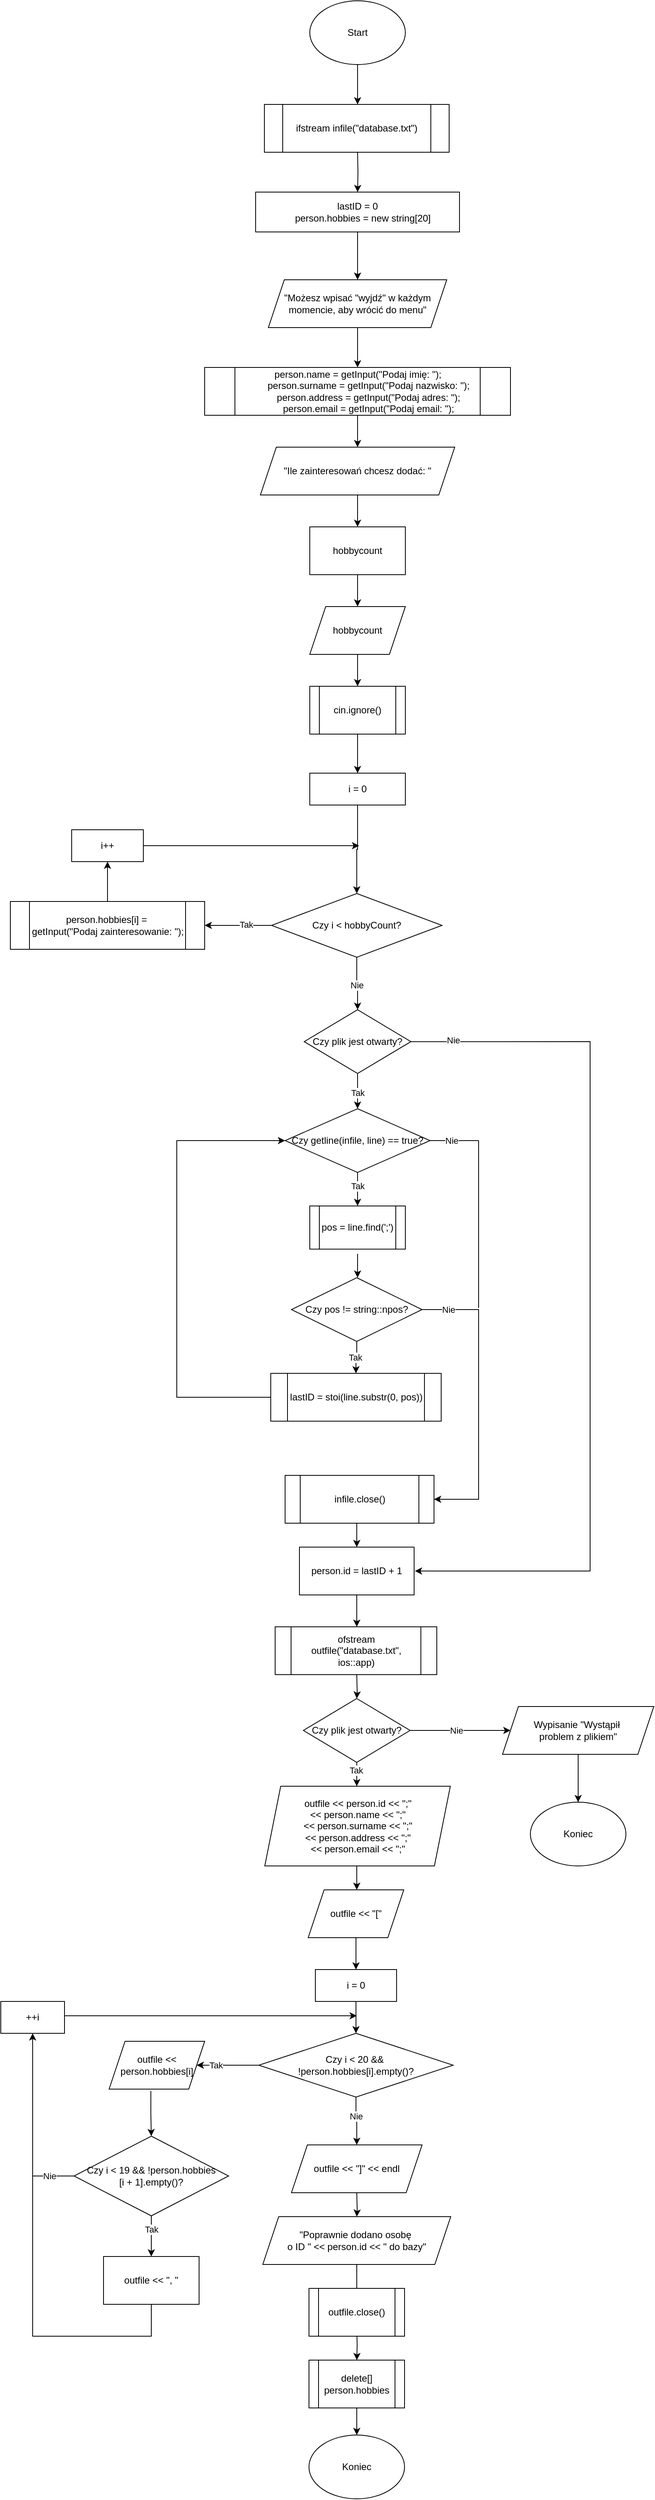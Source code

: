 <mxfile version="26.0.6">
  <diagram id="C5RBs43oDa-KdzZeNtuy" name="Page-1">
    <mxGraphModel dx="3010" dy="1164" grid="1" gridSize="10" guides="1" tooltips="1" connect="1" arrows="1" fold="1" page="1" pageScale="1" pageWidth="827" pageHeight="1169" math="0" shadow="0">
      <root>
        <mxCell id="WIyWlLk6GJQsqaUBKTNV-0" />
        <mxCell id="WIyWlLk6GJQsqaUBKTNV-1" parent="WIyWlLk6GJQsqaUBKTNV-0" />
        <mxCell id="_w8EJULEX6LvG8ccInfv-0" value="" style="edgeStyle=orthogonalEdgeStyle;rounded=0;orthogonalLoop=1;jettySize=auto;html=1;" parent="WIyWlLk6GJQsqaUBKTNV-1" source="_w8EJULEX6LvG8ccInfv-1" edge="1">
          <mxGeometry relative="1" as="geometry">
            <mxPoint x="298" y="290" as="targetPoint" />
          </mxGeometry>
        </mxCell>
        <mxCell id="_w8EJULEX6LvG8ccInfv-1" value="Start" style="ellipse;whiteSpace=wrap;html=1;" parent="WIyWlLk6GJQsqaUBKTNV-1" vertex="1">
          <mxGeometry x="238" y="160" width="120" height="80" as="geometry" />
        </mxCell>
        <mxCell id="_w8EJULEX6LvG8ccInfv-2" value="" style="edgeStyle=orthogonalEdgeStyle;rounded=0;orthogonalLoop=1;jettySize=auto;html=1;" parent="WIyWlLk6GJQsqaUBKTNV-1" source="_w8EJULEX6LvG8ccInfv-3" edge="1">
          <mxGeometry relative="1" as="geometry">
            <mxPoint x="298" y="510" as="targetPoint" />
          </mxGeometry>
        </mxCell>
        <mxCell id="_w8EJULEX6LvG8ccInfv-3" value="&lt;div&gt;lastID = 0&lt;/div&gt;&lt;div&gt;&amp;nbsp; &amp;nbsp; person.hobbies = new string[20]&lt;/div&gt;" style="rounded=0;whiteSpace=wrap;html=1;" parent="WIyWlLk6GJQsqaUBKTNV-1" vertex="1">
          <mxGeometry x="170" y="400" width="256" height="50" as="geometry" />
        </mxCell>
        <mxCell id="_w8EJULEX6LvG8ccInfv-6" value="" style="edgeStyle=orthogonalEdgeStyle;rounded=0;orthogonalLoop=1;jettySize=auto;html=1;" parent="WIyWlLk6GJQsqaUBKTNV-1" target="_w8EJULEX6LvG8ccInfv-3" edge="1">
          <mxGeometry relative="1" as="geometry">
            <mxPoint x="298" y="350" as="sourcePoint" />
          </mxGeometry>
        </mxCell>
        <mxCell id="_w8EJULEX6LvG8ccInfv-74" style="edgeStyle=orthogonalEdgeStyle;rounded=0;orthogonalLoop=1;jettySize=auto;html=1;exitX=1;exitY=0.5;exitDx=0;exitDy=0;" parent="WIyWlLk6GJQsqaUBKTNV-1" source="_w8EJULEX6LvG8ccInfv-12" edge="1">
          <mxGeometry relative="1" as="geometry">
            <mxPoint x="370" y="2130" as="targetPoint" />
            <mxPoint x="370" y="1470" as="sourcePoint" />
            <Array as="points">
              <mxPoint x="590" y="1466" />
              <mxPoint x="590" y="2130" />
            </Array>
          </mxGeometry>
        </mxCell>
        <mxCell id="_w8EJULEX6LvG8ccInfv-75" value="Nie" style="edgeLabel;html=1;align=center;verticalAlign=middle;resizable=0;points=[];" parent="_w8EJULEX6LvG8ccInfv-74" vertex="1" connectable="0">
          <mxGeometry x="-0.904" y="2" relative="1" as="geometry">
            <mxPoint as="offset" />
          </mxGeometry>
        </mxCell>
        <mxCell id="fRZr1uh6GntFFwG8jn4M-17" style="edgeStyle=orthogonalEdgeStyle;rounded=0;orthogonalLoop=1;jettySize=auto;html=1;entryX=0.5;entryY=0;entryDx=0;entryDy=0;" parent="WIyWlLk6GJQsqaUBKTNV-1" source="_w8EJULEX6LvG8ccInfv-12" target="fRZr1uh6GntFFwG8jn4M-16" edge="1">
          <mxGeometry relative="1" as="geometry" />
        </mxCell>
        <mxCell id="fRZr1uh6GntFFwG8jn4M-18" value="Tak" style="edgeLabel;html=1;align=center;verticalAlign=middle;resizable=0;points=[];" parent="fRZr1uh6GntFFwG8jn4M-17" vertex="1" connectable="0">
          <mxGeometry x="0.117" y="-2" relative="1" as="geometry">
            <mxPoint x="2" y="-1" as="offset" />
          </mxGeometry>
        </mxCell>
        <mxCell id="_w8EJULEX6LvG8ccInfv-12" value="Czy plik jest otwarty?" style="rhombus;whiteSpace=wrap;html=1;" parent="WIyWlLk6GJQsqaUBKTNV-1" vertex="1">
          <mxGeometry x="231" y="1425.83" width="134" height="80" as="geometry" />
        </mxCell>
        <mxCell id="_w8EJULEX6LvG8ccInfv-13" value="" style="edgeStyle=orthogonalEdgeStyle;rounded=0;orthogonalLoop=1;jettySize=auto;html=1;" parent="WIyWlLk6GJQsqaUBKTNV-1" edge="1">
          <mxGeometry relative="1" as="geometry">
            <mxPoint x="298" y="1732" as="sourcePoint" />
            <mxPoint x="298" y="1762" as="targetPoint" />
          </mxGeometry>
        </mxCell>
        <mxCell id="_w8EJULEX6LvG8ccInfv-19" value="" style="edgeStyle=orthogonalEdgeStyle;rounded=0;orthogonalLoop=1;jettySize=auto;html=1;" parent="WIyWlLk6GJQsqaUBKTNV-1" target="_w8EJULEX6LvG8ccInfv-22" edge="1">
          <mxGeometry relative="1" as="geometry">
            <mxPoint x="301" y="2034.17" as="sourcePoint" />
          </mxGeometry>
        </mxCell>
        <mxCell id="_w8EJULEX6LvG8ccInfv-21" value="" style="edgeStyle=orthogonalEdgeStyle;rounded=0;orthogonalLoop=1;jettySize=auto;html=1;" parent="WIyWlLk6GJQsqaUBKTNV-1" source="_w8EJULEX6LvG8ccInfv-22" edge="1">
          <mxGeometry relative="1" as="geometry">
            <mxPoint x="297.0" y="2200" as="targetPoint" />
          </mxGeometry>
        </mxCell>
        <mxCell id="_w8EJULEX6LvG8ccInfv-22" value="person.id = lastID + 1" style="rounded=0;whiteSpace=wrap;html=1;" parent="WIyWlLk6GJQsqaUBKTNV-1" vertex="1">
          <mxGeometry x="225" y="2100" width="144" height="60" as="geometry" />
        </mxCell>
        <mxCell id="_w8EJULEX6LvG8ccInfv-28" value="" style="edgeStyle=orthogonalEdgeStyle;rounded=0;orthogonalLoop=1;jettySize=auto;html=1;" parent="WIyWlLk6GJQsqaUBKTNV-1" target="_w8EJULEX6LvG8ccInfv-43" edge="1">
          <mxGeometry relative="1" as="geometry">
            <mxPoint x="297.0" y="2260" as="sourcePoint" />
          </mxGeometry>
        </mxCell>
        <mxCell id="_w8EJULEX6LvG8ccInfv-32" value="" style="edgeStyle=orthogonalEdgeStyle;rounded=0;orthogonalLoop=1;jettySize=auto;html=1;" parent="WIyWlLk6GJQsqaUBKTNV-1" edge="1">
          <mxGeometry relative="1" as="geometry">
            <mxPoint x="297" y="3080" as="sourcePoint" />
            <mxPoint x="297" y="3120" as="targetPoint" />
          </mxGeometry>
        </mxCell>
        <mxCell id="_w8EJULEX6LvG8ccInfv-34" value="" style="edgeStyle=orthogonalEdgeStyle;rounded=0;orthogonalLoop=1;jettySize=auto;html=1;" parent="WIyWlLk6GJQsqaUBKTNV-1" edge="1">
          <mxGeometry relative="1" as="geometry">
            <mxPoint x="297" y="3214" as="targetPoint" />
            <mxPoint x="297" y="3180" as="sourcePoint" />
          </mxGeometry>
        </mxCell>
        <mxCell id="_w8EJULEX6LvG8ccInfv-36" value="" style="edgeStyle=orthogonalEdgeStyle;rounded=0;orthogonalLoop=1;jettySize=auto;html=1;" parent="WIyWlLk6GJQsqaUBKTNV-1" source="_w8EJULEX6LvG8ccInfv-37" edge="1">
          <mxGeometry relative="1" as="geometry">
            <mxPoint x="297" y="3040" as="targetPoint" />
          </mxGeometry>
        </mxCell>
        <mxCell id="_w8EJULEX6LvG8ccInfv-37" value="&quot;Poprawnie dodano osobę&amp;nbsp;&lt;div&gt;o ID &quot; &amp;lt;&amp;lt; person.id &amp;lt;&amp;lt; &quot; do bazy&quot;&lt;/div&gt;" style="shape=parallelogram;perimeter=parallelogramPerimeter;whiteSpace=wrap;html=1;fixedSize=1;" parent="WIyWlLk6GJQsqaUBKTNV-1" vertex="1">
          <mxGeometry x="179" y="2940" width="236" height="60" as="geometry" />
        </mxCell>
        <mxCell id="_w8EJULEX6LvG8ccInfv-38" value="Koniec" style="ellipse;whiteSpace=wrap;html=1;" parent="WIyWlLk6GJQsqaUBKTNV-1" vertex="1">
          <mxGeometry x="237" y="3214" width="120" height="80" as="geometry" />
        </mxCell>
        <mxCell id="_w8EJULEX6LvG8ccInfv-39" style="edgeStyle=orthogonalEdgeStyle;rounded=0;orthogonalLoop=1;jettySize=auto;html=1;entryX=0.5;entryY=0;entryDx=0;entryDy=0;" parent="WIyWlLk6GJQsqaUBKTNV-1" source="_w8EJULEX6LvG8ccInfv-43" edge="1">
          <mxGeometry relative="1" as="geometry">
            <mxPoint x="297.0" y="2400" as="targetPoint" />
          </mxGeometry>
        </mxCell>
        <mxCell id="_w8EJULEX6LvG8ccInfv-40" value="Tak" style="edgeLabel;html=1;align=center;verticalAlign=middle;resizable=0;points=[];" parent="_w8EJULEX6LvG8ccInfv-39" vertex="1" connectable="0">
          <mxGeometry x="-0.622" y="1" relative="1" as="geometry">
            <mxPoint x="-2" y="4" as="offset" />
          </mxGeometry>
        </mxCell>
        <mxCell id="_w8EJULEX6LvG8ccInfv-41" value="" style="edgeStyle=orthogonalEdgeStyle;rounded=0;orthogonalLoop=1;jettySize=auto;html=1;" parent="WIyWlLk6GJQsqaUBKTNV-1" source="_w8EJULEX6LvG8ccInfv-43" target="_w8EJULEX6LvG8ccInfv-45" edge="1">
          <mxGeometry relative="1" as="geometry" />
        </mxCell>
        <mxCell id="_w8EJULEX6LvG8ccInfv-42" value="Nie" style="edgeLabel;html=1;align=center;verticalAlign=middle;resizable=0;points=[];" parent="_w8EJULEX6LvG8ccInfv-41" vertex="1" connectable="0">
          <mxGeometry x="-0.091" relative="1" as="geometry">
            <mxPoint as="offset" />
          </mxGeometry>
        </mxCell>
        <mxCell id="_w8EJULEX6LvG8ccInfv-43" value="Czy plik jest otwarty?" style="rhombus;whiteSpace=wrap;html=1;" parent="WIyWlLk6GJQsqaUBKTNV-1" vertex="1">
          <mxGeometry x="230" y="2290" width="134" height="80" as="geometry" />
        </mxCell>
        <mxCell id="_w8EJULEX6LvG8ccInfv-106" value="" style="edgeStyle=orthogonalEdgeStyle;rounded=0;orthogonalLoop=1;jettySize=auto;html=1;" parent="WIyWlLk6GJQsqaUBKTNV-1" source="_w8EJULEX6LvG8ccInfv-45" target="_w8EJULEX6LvG8ccInfv-105" edge="1">
          <mxGeometry relative="1" as="geometry" />
        </mxCell>
        <mxCell id="_w8EJULEX6LvG8ccInfv-45" value="Wypisanie&amp;nbsp;&quot;Wystąpił&amp;nbsp;&lt;div&gt;problem z plikiem&quot;&lt;/div&gt;" style="shape=parallelogram;perimeter=parallelogramPerimeter;whiteSpace=wrap;html=1;fixedSize=1;" parent="WIyWlLk6GJQsqaUBKTNV-1" vertex="1">
          <mxGeometry x="480" y="2300" width="190" height="60" as="geometry" />
        </mxCell>
        <mxCell id="_w8EJULEX6LvG8ccInfv-46" value="ifstream infile(&quot;database.txt&quot;)" style="shape=process;whiteSpace=wrap;html=1;backgroundOutline=1;" parent="WIyWlLk6GJQsqaUBKTNV-1" vertex="1">
          <mxGeometry x="181" y="290" width="232" height="60" as="geometry" />
        </mxCell>
        <mxCell id="_w8EJULEX6LvG8ccInfv-49" value="" style="edgeStyle=orthogonalEdgeStyle;rounded=0;orthogonalLoop=1;jettySize=auto;html=1;" parent="WIyWlLk6GJQsqaUBKTNV-1" source="_w8EJULEX6LvG8ccInfv-47" target="_w8EJULEX6LvG8ccInfv-48" edge="1">
          <mxGeometry relative="1" as="geometry" />
        </mxCell>
        <mxCell id="_w8EJULEX6LvG8ccInfv-47" value="&lt;div&gt;&quot;Możesz wpisać &quot;wyjdź&quot; w każdym momencie, aby wrócić do menu&quot;&lt;/div&gt;" style="shape=parallelogram;perimeter=parallelogramPerimeter;whiteSpace=wrap;html=1;fixedSize=1;" parent="WIyWlLk6GJQsqaUBKTNV-1" vertex="1">
          <mxGeometry x="186" y="510" width="224" height="60" as="geometry" />
        </mxCell>
        <mxCell id="_w8EJULEX6LvG8ccInfv-54" value="" style="edgeStyle=orthogonalEdgeStyle;rounded=0;orthogonalLoop=1;jettySize=auto;html=1;" parent="WIyWlLk6GJQsqaUBKTNV-1" source="_w8EJULEX6LvG8ccInfv-48" target="_w8EJULEX6LvG8ccInfv-53" edge="1">
          <mxGeometry relative="1" as="geometry" />
        </mxCell>
        <mxCell id="_w8EJULEX6LvG8ccInfv-48" value="&lt;div&gt;person.name = getInput(&quot;Podaj imię: &quot;);&lt;/div&gt;&lt;div&gt;&amp;nbsp; &amp;nbsp; &amp;nbsp; &amp;nbsp; person.surname = getInput(&quot;Podaj nazwisko: &quot;);&lt;/div&gt;&lt;div&gt;&amp;nbsp; &amp;nbsp; &amp;nbsp; &amp;nbsp; person.address = getInput(&quot;Podaj adres: &quot;);&lt;/div&gt;&lt;div&gt;&amp;nbsp; &amp;nbsp; &amp;nbsp; &amp;nbsp; person.email = getInput(&quot;Podaj email: &quot;);&lt;/div&gt;" style="shape=process;whiteSpace=wrap;html=1;backgroundOutline=1;" parent="WIyWlLk6GJQsqaUBKTNV-1" vertex="1">
          <mxGeometry x="106" y="620" width="384" height="60" as="geometry" />
        </mxCell>
        <mxCell id="_w8EJULEX6LvG8ccInfv-56" value="" style="edgeStyle=orthogonalEdgeStyle;rounded=0;orthogonalLoop=1;jettySize=auto;html=1;" parent="WIyWlLk6GJQsqaUBKTNV-1" source="_w8EJULEX6LvG8ccInfv-50" target="_w8EJULEX6LvG8ccInfv-52" edge="1">
          <mxGeometry relative="1" as="geometry" />
        </mxCell>
        <mxCell id="_w8EJULEX6LvG8ccInfv-50" value="hobbycount" style="rounded=0;whiteSpace=wrap;html=1;" parent="WIyWlLk6GJQsqaUBKTNV-1" vertex="1">
          <mxGeometry x="238" y="820" width="120" height="60" as="geometry" />
        </mxCell>
        <mxCell id="_w8EJULEX6LvG8ccInfv-58" value="" style="edgeStyle=orthogonalEdgeStyle;rounded=0;orthogonalLoop=1;jettySize=auto;html=1;" parent="WIyWlLk6GJQsqaUBKTNV-1" source="_w8EJULEX6LvG8ccInfv-52" target="_w8EJULEX6LvG8ccInfv-57" edge="1">
          <mxGeometry relative="1" as="geometry" />
        </mxCell>
        <mxCell id="_w8EJULEX6LvG8ccInfv-52" value="&lt;div&gt;hobbycount&lt;/div&gt;" style="shape=parallelogram;perimeter=parallelogramPerimeter;whiteSpace=wrap;html=1;fixedSize=1;" parent="WIyWlLk6GJQsqaUBKTNV-1" vertex="1">
          <mxGeometry x="238" y="920" width="120" height="60" as="geometry" />
        </mxCell>
        <mxCell id="_w8EJULEX6LvG8ccInfv-55" value="" style="edgeStyle=orthogonalEdgeStyle;rounded=0;orthogonalLoop=1;jettySize=auto;html=1;" parent="WIyWlLk6GJQsqaUBKTNV-1" source="_w8EJULEX6LvG8ccInfv-53" target="_w8EJULEX6LvG8ccInfv-50" edge="1">
          <mxGeometry relative="1" as="geometry" />
        </mxCell>
        <mxCell id="_w8EJULEX6LvG8ccInfv-53" value="&quot;Ile zainteresowań chcesz dodać: &quot;" style="shape=parallelogram;perimeter=parallelogramPerimeter;whiteSpace=wrap;html=1;fixedSize=1;" parent="WIyWlLk6GJQsqaUBKTNV-1" vertex="1">
          <mxGeometry x="176" y="720" width="244" height="60" as="geometry" />
        </mxCell>
        <mxCell id="fRZr1uh6GntFFwG8jn4M-40" style="edgeStyle=orthogonalEdgeStyle;rounded=0;orthogonalLoop=1;jettySize=auto;html=1;entryX=0.5;entryY=0;entryDx=0;entryDy=0;" parent="WIyWlLk6GJQsqaUBKTNV-1" source="_w8EJULEX6LvG8ccInfv-57" target="fRZr1uh6GntFFwG8jn4M-0" edge="1">
          <mxGeometry relative="1" as="geometry" />
        </mxCell>
        <mxCell id="_w8EJULEX6LvG8ccInfv-57" value="cin.ignore()" style="shape=process;whiteSpace=wrap;html=1;backgroundOutline=1;" parent="WIyWlLk6GJQsqaUBKTNV-1" vertex="1">
          <mxGeometry x="238" y="1020" width="120" height="60" as="geometry" />
        </mxCell>
        <mxCell id="fRZr1uh6GntFFwG8jn4M-8" value="" style="edgeStyle=orthogonalEdgeStyle;rounded=0;orthogonalLoop=1;jettySize=auto;html=1;" parent="WIyWlLk6GJQsqaUBKTNV-1" source="_w8EJULEX6LvG8ccInfv-59" target="fRZr1uh6GntFFwG8jn4M-6" edge="1">
          <mxGeometry relative="1" as="geometry" />
        </mxCell>
        <mxCell id="_w8EJULEX6LvG8ccInfv-59" value="person.hobbies[i] =&amp;nbsp;&lt;div&gt;getInput(&quot;Podaj zainteresowanie: &quot;);&lt;/div&gt;" style="shape=process;whiteSpace=wrap;html=1;backgroundOutline=1;" parent="WIyWlLk6GJQsqaUBKTNV-1" vertex="1">
          <mxGeometry x="-138" y="1290" width="244" height="60" as="geometry" />
        </mxCell>
        <mxCell id="fRZr1uh6GntFFwG8jn4M-3" value="" style="edgeStyle=orthogonalEdgeStyle;rounded=0;orthogonalLoop=1;jettySize=auto;html=1;" parent="WIyWlLk6GJQsqaUBKTNV-1" source="_w8EJULEX6LvG8ccInfv-61" target="_w8EJULEX6LvG8ccInfv-59" edge="1">
          <mxGeometry relative="1" as="geometry" />
        </mxCell>
        <mxCell id="fRZr1uh6GntFFwG8jn4M-4" value="Tak" style="edgeLabel;html=1;align=center;verticalAlign=middle;resizable=0;points=[];" parent="fRZr1uh6GntFFwG8jn4M-3" vertex="1" connectable="0">
          <mxGeometry x="-0.237" y="-1" relative="1" as="geometry">
            <mxPoint as="offset" />
          </mxGeometry>
        </mxCell>
        <mxCell id="fRZr1uh6GntFFwG8jn4M-13" value="" style="edgeStyle=orthogonalEdgeStyle;rounded=0;orthogonalLoop=1;jettySize=auto;html=1;" parent="WIyWlLk6GJQsqaUBKTNV-1" source="_w8EJULEX6LvG8ccInfv-61" target="_w8EJULEX6LvG8ccInfv-12" edge="1">
          <mxGeometry relative="1" as="geometry" />
        </mxCell>
        <mxCell id="fRZr1uh6GntFFwG8jn4M-14" value="Nie" style="edgeLabel;html=1;align=center;verticalAlign=middle;resizable=0;points=[];" parent="fRZr1uh6GntFFwG8jn4M-13" vertex="1" connectable="0">
          <mxGeometry x="0.083" y="-1" relative="1" as="geometry">
            <mxPoint as="offset" />
          </mxGeometry>
        </mxCell>
        <mxCell id="_w8EJULEX6LvG8ccInfv-61" value="Czy&amp;nbsp;i &amp;lt; hobbyCount?" style="rhombus;whiteSpace=wrap;html=1;" parent="WIyWlLk6GJQsqaUBKTNV-1" vertex="1">
          <mxGeometry x="190" y="1280" width="214" height="80" as="geometry" />
        </mxCell>
        <mxCell id="fRZr1uh6GntFFwG8jn4M-21" style="edgeStyle=orthogonalEdgeStyle;rounded=0;orthogonalLoop=1;jettySize=auto;html=1;entryX=0;entryY=0.5;entryDx=0;entryDy=0;" parent="WIyWlLk6GJQsqaUBKTNV-1" source="_w8EJULEX6LvG8ccInfv-67" target="fRZr1uh6GntFFwG8jn4M-16" edge="1">
          <mxGeometry relative="1" as="geometry">
            <mxPoint x="70" y="1590" as="targetPoint" />
            <Array as="points">
              <mxPoint x="71" y="1912" />
              <mxPoint x="71" y="1590" />
            </Array>
          </mxGeometry>
        </mxCell>
        <mxCell id="_w8EJULEX6LvG8ccInfv-67" value="lastID = stoi(line.substr(0, pos))" style="shape=process;whiteSpace=wrap;html=1;backgroundOutline=1;" parent="WIyWlLk6GJQsqaUBKTNV-1" vertex="1">
          <mxGeometry x="189" y="1882" width="214" height="60" as="geometry" />
        </mxCell>
        <mxCell id="_w8EJULEX6LvG8ccInfv-68" value="infile.close()" style="shape=process;whiteSpace=wrap;html=1;backgroundOutline=1;" parent="WIyWlLk6GJQsqaUBKTNV-1" vertex="1">
          <mxGeometry x="207" y="2010" width="187" height="60" as="geometry" />
        </mxCell>
        <mxCell id="_w8EJULEX6LvG8ccInfv-72" value="" style="edgeStyle=orthogonalEdgeStyle;rounded=0;orthogonalLoop=1;jettySize=auto;html=1;" parent="WIyWlLk6GJQsqaUBKTNV-1" source="_w8EJULEX6LvG8ccInfv-71" target="_w8EJULEX6LvG8ccInfv-67" edge="1">
          <mxGeometry relative="1" as="geometry" />
        </mxCell>
        <mxCell id="_w8EJULEX6LvG8ccInfv-73" value="Tak" style="edgeLabel;html=1;align=center;verticalAlign=middle;resizable=0;points=[];" parent="_w8EJULEX6LvG8ccInfv-72" vertex="1" connectable="0">
          <mxGeometry x="0.024" y="-1" relative="1" as="geometry">
            <mxPoint as="offset" />
          </mxGeometry>
        </mxCell>
        <mxCell id="_w8EJULEX6LvG8ccInfv-76" style="edgeStyle=orthogonalEdgeStyle;rounded=0;orthogonalLoop=1;jettySize=auto;html=1;entryX=1;entryY=0.5;entryDx=0;entryDy=0;" parent="WIyWlLk6GJQsqaUBKTNV-1" source="_w8EJULEX6LvG8ccInfv-71" target="_w8EJULEX6LvG8ccInfv-68" edge="1">
          <mxGeometry relative="1" as="geometry">
            <mxPoint x="400" y="2040" as="targetPoint" />
            <Array as="points">
              <mxPoint x="450" y="1802" />
              <mxPoint x="450" y="2040" />
            </Array>
          </mxGeometry>
        </mxCell>
        <mxCell id="_w8EJULEX6LvG8ccInfv-77" value="Nie" style="edgeLabel;html=1;align=center;verticalAlign=middle;resizable=0;points=[];" parent="_w8EJULEX6LvG8ccInfv-76" vertex="1" connectable="0">
          <mxGeometry x="-0.848" relative="1" as="geometry">
            <mxPoint x="5" as="offset" />
          </mxGeometry>
        </mxCell>
        <mxCell id="_w8EJULEX6LvG8ccInfv-71" value="Czy&amp;nbsp;pos != string::npos?" style="rhombus;whiteSpace=wrap;html=1;" parent="WIyWlLk6GJQsqaUBKTNV-1" vertex="1">
          <mxGeometry x="215" y="1762" width="164" height="80" as="geometry" />
        </mxCell>
        <mxCell id="_w8EJULEX6LvG8ccInfv-79" value="pos = line.find(&#39;;&#39;)" style="shape=process;whiteSpace=wrap;html=1;backgroundOutline=1;" parent="WIyWlLk6GJQsqaUBKTNV-1" vertex="1">
          <mxGeometry x="238" y="1672" width="120" height="54.17" as="geometry" />
        </mxCell>
        <mxCell id="_w8EJULEX6LvG8ccInfv-83" value="ofstream outfile(&quot;database.txt&quot;, ios::app)" style="shape=process;whiteSpace=wrap;html=1;backgroundOutline=1;" parent="WIyWlLk6GJQsqaUBKTNV-1" vertex="1">
          <mxGeometry x="194.5" y="2200" width="203" height="60" as="geometry" />
        </mxCell>
        <mxCell id="_w8EJULEX6LvG8ccInfv-86" value="" style="edgeStyle=orthogonalEdgeStyle;rounded=0;orthogonalLoop=1;jettySize=auto;html=1;" parent="WIyWlLk6GJQsqaUBKTNV-1" edge="1">
          <mxGeometry relative="1" as="geometry">
            <mxPoint x="297" y="2500.0" as="sourcePoint" />
            <mxPoint x="297" y="2530.0" as="targetPoint" />
          </mxGeometry>
        </mxCell>
        <mxCell id="_w8EJULEX6LvG8ccInfv-91" value="" style="edgeStyle=orthogonalEdgeStyle;rounded=0;orthogonalLoop=1;jettySize=auto;html=1;exitX=0.437;exitY=1.039;exitDx=0;exitDy=0;exitPerimeter=0;" parent="WIyWlLk6GJQsqaUBKTNV-1" target="_w8EJULEX6LvG8ccInfv-90" edge="1" source="fRZr1uh6GntFFwG8jn4M-27">
          <mxGeometry relative="1" as="geometry">
            <mxPoint x="296" y="2880.0" as="sourcePoint" />
          </mxGeometry>
        </mxCell>
        <mxCell id="_w8EJULEX6LvG8ccInfv-93" value="" style="edgeStyle=orthogonalEdgeStyle;rounded=0;orthogonalLoop=1;jettySize=auto;html=1;" parent="WIyWlLk6GJQsqaUBKTNV-1" source="_w8EJULEX6LvG8ccInfv-90" target="_w8EJULEX6LvG8ccInfv-92" edge="1">
          <mxGeometry relative="1" as="geometry" />
        </mxCell>
        <mxCell id="_w8EJULEX6LvG8ccInfv-94" value="Tak" style="edgeLabel;html=1;align=center;verticalAlign=middle;resizable=0;points=[];" parent="_w8EJULEX6LvG8ccInfv-93" vertex="1" connectable="0">
          <mxGeometry x="-0.339" relative="1" as="geometry">
            <mxPoint as="offset" />
          </mxGeometry>
        </mxCell>
        <mxCell id="_w8EJULEX6LvG8ccInfv-90" value="Czy&amp;nbsp;i &amp;lt; 19 &amp;amp;&amp;amp; !person.hobbies&lt;div&gt;[i + 1].empty()?&lt;/div&gt;" style="rhombus;whiteSpace=wrap;html=1;" parent="WIyWlLk6GJQsqaUBKTNV-1" vertex="1">
          <mxGeometry x="-58" y="2839" width="194" height="100" as="geometry" />
        </mxCell>
        <mxCell id="fRZr1uh6GntFFwG8jn4M-33" style="edgeStyle=orthogonalEdgeStyle;rounded=0;orthogonalLoop=1;jettySize=auto;html=1;entryX=0.5;entryY=1;entryDx=0;entryDy=0;" parent="WIyWlLk6GJQsqaUBKTNV-1" source="_w8EJULEX6LvG8ccInfv-92" target="fRZr1uh6GntFFwG8jn4M-32" edge="1">
          <mxGeometry relative="1" as="geometry">
            <mxPoint x="40" y="2950" as="targetPoint" />
            <Array as="points">
              <mxPoint x="-110" y="3090" />
            </Array>
          </mxGeometry>
        </mxCell>
        <mxCell id="_w8EJULEX6LvG8ccInfv-92" value="outfile &amp;lt;&amp;lt; &quot;, &quot;" style="rounded=0;whiteSpace=wrap;html=1;" parent="WIyWlLk6GJQsqaUBKTNV-1" vertex="1">
          <mxGeometry x="-21" y="2990" width="120" height="60" as="geometry" />
        </mxCell>
        <mxCell id="fRZr1uh6GntFFwG8jn4M-31" value="" style="edgeStyle=orthogonalEdgeStyle;rounded=0;orthogonalLoop=1;jettySize=auto;html=1;" parent="WIyWlLk6GJQsqaUBKTNV-1" source="_w8EJULEX6LvG8ccInfv-95" target="fRZr1uh6GntFFwG8jn4M-27" edge="1">
          <mxGeometry relative="1" as="geometry" />
        </mxCell>
        <mxCell id="fRZr1uh6GntFFwG8jn4M-38" value="Tak" style="edgeLabel;html=1;align=center;verticalAlign=middle;resizable=0;points=[];" parent="fRZr1uh6GntFFwG8jn4M-31" vertex="1" connectable="0">
          <mxGeometry x="0.387" relative="1" as="geometry">
            <mxPoint as="offset" />
          </mxGeometry>
        </mxCell>
        <mxCell id="Gt7xZdfMWurpRS6GHfpo-0" value="" style="edgeStyle=orthogonalEdgeStyle;rounded=0;orthogonalLoop=1;jettySize=auto;html=1;" edge="1" parent="WIyWlLk6GJQsqaUBKTNV-1" source="_w8EJULEX6LvG8ccInfv-95" target="fRZr1uh6GntFFwG8jn4M-41">
          <mxGeometry relative="1" as="geometry" />
        </mxCell>
        <mxCell id="Gt7xZdfMWurpRS6GHfpo-1" value="Nie" style="edgeLabel;html=1;align=center;verticalAlign=middle;resizable=0;points=[];" vertex="1" connectable="0" parent="Gt7xZdfMWurpRS6GHfpo-0">
          <mxGeometry x="-0.216" relative="1" as="geometry">
            <mxPoint as="offset" />
          </mxGeometry>
        </mxCell>
        <mxCell id="_w8EJULEX6LvG8ccInfv-95" value="Czy i &amp;lt; 20 &amp;amp;&amp;amp;&amp;nbsp;&lt;div&gt;!person.hobbies[i].empty()?&lt;/div&gt;" style="rhombus;whiteSpace=wrap;html=1;" parent="WIyWlLk6GJQsqaUBKTNV-1" vertex="1">
          <mxGeometry x="174" y="2710" width="244" height="80" as="geometry" />
        </mxCell>
        <mxCell id="_w8EJULEX6LvG8ccInfv-104" value="" style="edgeStyle=orthogonalEdgeStyle;rounded=0;orthogonalLoop=1;jettySize=auto;html=1;" parent="WIyWlLk6GJQsqaUBKTNV-1" target="_w8EJULEX6LvG8ccInfv-37" edge="1">
          <mxGeometry relative="1" as="geometry">
            <mxPoint x="297" y="2910" as="sourcePoint" />
          </mxGeometry>
        </mxCell>
        <mxCell id="_w8EJULEX6LvG8ccInfv-105" value="Koniec" style="ellipse;whiteSpace=wrap;html=1;" parent="WIyWlLk6GJQsqaUBKTNV-1" vertex="1">
          <mxGeometry x="515" y="2420" width="120" height="80" as="geometry" />
        </mxCell>
        <mxCell id="fRZr1uh6GntFFwG8jn4M-2" value="" style="edgeStyle=orthogonalEdgeStyle;rounded=0;orthogonalLoop=1;jettySize=auto;html=1;" parent="WIyWlLk6GJQsqaUBKTNV-1" source="fRZr1uh6GntFFwG8jn4M-0" target="_w8EJULEX6LvG8ccInfv-61" edge="1">
          <mxGeometry relative="1" as="geometry" />
        </mxCell>
        <mxCell id="fRZr1uh6GntFFwG8jn4M-0" value="i = 0" style="rounded=0;whiteSpace=wrap;html=1;" parent="WIyWlLk6GJQsqaUBKTNV-1" vertex="1">
          <mxGeometry x="238" y="1129" width="120" height="40" as="geometry" />
        </mxCell>
        <mxCell id="fRZr1uh6GntFFwG8jn4M-9" style="edgeStyle=orthogonalEdgeStyle;rounded=0;orthogonalLoop=1;jettySize=auto;html=1;" parent="WIyWlLk6GJQsqaUBKTNV-1" source="fRZr1uh6GntFFwG8jn4M-6" edge="1">
          <mxGeometry relative="1" as="geometry">
            <mxPoint x="300" y="1220" as="targetPoint" />
          </mxGeometry>
        </mxCell>
        <mxCell id="fRZr1uh6GntFFwG8jn4M-6" value="i++" style="rounded=0;whiteSpace=wrap;html=1;" parent="WIyWlLk6GJQsqaUBKTNV-1" vertex="1">
          <mxGeometry x="-61" y="1200" width="90" height="40" as="geometry" />
        </mxCell>
        <mxCell id="fRZr1uh6GntFFwG8jn4M-19" value="" style="edgeStyle=orthogonalEdgeStyle;rounded=0;orthogonalLoop=1;jettySize=auto;html=1;" parent="WIyWlLk6GJQsqaUBKTNV-1" source="fRZr1uh6GntFFwG8jn4M-16" target="_w8EJULEX6LvG8ccInfv-79" edge="1">
          <mxGeometry relative="1" as="geometry" />
        </mxCell>
        <mxCell id="fRZr1uh6GntFFwG8jn4M-20" value="Tak" style="edgeLabel;html=1;align=center;verticalAlign=middle;resizable=0;points=[];" parent="fRZr1uh6GntFFwG8jn4M-19" vertex="1" connectable="0">
          <mxGeometry x="-0.182" relative="1" as="geometry">
            <mxPoint as="offset" />
          </mxGeometry>
        </mxCell>
        <mxCell id="fRZr1uh6GntFFwG8jn4M-16" value="Czy&amp;nbsp;getline(infile, line) == true?" style="rhombus;whiteSpace=wrap;html=1;" parent="WIyWlLk6GJQsqaUBKTNV-1" vertex="1">
          <mxGeometry x="207" y="1550" width="182" height="80" as="geometry" />
        </mxCell>
        <mxCell id="fRZr1uh6GntFFwG8jn4M-22" value="" style="endArrow=none;html=1;rounded=0;entryX=1;entryY=0.5;entryDx=0;entryDy=0;" parent="WIyWlLk6GJQsqaUBKTNV-1" target="fRZr1uh6GntFFwG8jn4M-16" edge="1">
          <mxGeometry width="50" height="50" relative="1" as="geometry">
            <mxPoint x="450" y="1590" as="sourcePoint" />
            <mxPoint x="380" y="1720" as="targetPoint" />
          </mxGeometry>
        </mxCell>
        <mxCell id="fRZr1uh6GntFFwG8jn4M-24" value="Nie" style="edgeLabel;html=1;align=center;verticalAlign=middle;resizable=0;points=[];" parent="fRZr1uh6GntFFwG8jn4M-22" vertex="1" connectable="0">
          <mxGeometry x="0.12" y="3" relative="1" as="geometry">
            <mxPoint y="-3" as="offset" />
          </mxGeometry>
        </mxCell>
        <mxCell id="fRZr1uh6GntFFwG8jn4M-23" value="" style="endArrow=none;html=1;rounded=0;" parent="WIyWlLk6GJQsqaUBKTNV-1" edge="1">
          <mxGeometry width="50" height="50" relative="1" as="geometry">
            <mxPoint x="450" y="1800" as="sourcePoint" />
            <mxPoint x="450" y="1590" as="targetPoint" />
          </mxGeometry>
        </mxCell>
        <mxCell id="fRZr1uh6GntFFwG8jn4M-25" value="&lt;div&gt;outfile &amp;lt;&amp;lt; person.id &amp;lt;&amp;lt; &quot;;&quot;&lt;/div&gt;&lt;div&gt;&amp;lt;&amp;lt; person.name &amp;lt;&amp;lt; &quot;;&quot;&lt;/div&gt;&lt;div&gt;&amp;lt;&amp;lt; person.surname &amp;lt;&amp;lt; &quot;;&quot;&lt;/div&gt;&lt;div&gt;&amp;lt;&amp;lt; person.address &amp;lt;&amp;lt; &quot;;&quot;&lt;/div&gt;&lt;div&gt;&amp;lt;&amp;lt; person.email &amp;lt;&amp;lt; &quot;;&quot;&lt;/div&gt;" style="shape=parallelogram;perimeter=parallelogramPerimeter;whiteSpace=wrap;html=1;fixedSize=1;" parent="WIyWlLk6GJQsqaUBKTNV-1" vertex="1">
          <mxGeometry x="181.5" y="2400" width="233" height="100" as="geometry" />
        </mxCell>
        <mxCell id="fRZr1uh6GntFFwG8jn4M-29" value="" style="edgeStyle=orthogonalEdgeStyle;rounded=0;orthogonalLoop=1;jettySize=auto;html=1;" parent="WIyWlLk6GJQsqaUBKTNV-1" source="fRZr1uh6GntFFwG8jn4M-26" target="fRZr1uh6GntFFwG8jn4M-28" edge="1">
          <mxGeometry relative="1" as="geometry" />
        </mxCell>
        <mxCell id="fRZr1uh6GntFFwG8jn4M-26" value="outfile &amp;lt;&amp;lt; &quot;[&quot;" style="shape=parallelogram;perimeter=parallelogramPerimeter;whiteSpace=wrap;html=1;fixedSize=1;" parent="WIyWlLk6GJQsqaUBKTNV-1" vertex="1">
          <mxGeometry x="236" y="2530" width="120" height="60" as="geometry" />
        </mxCell>
        <mxCell id="fRZr1uh6GntFFwG8jn4M-27" value="outfile &amp;lt;&amp;lt; person.hobbies[i]" style="shape=parallelogram;perimeter=parallelogramPerimeter;whiteSpace=wrap;html=1;fixedSize=1;" parent="WIyWlLk6GJQsqaUBKTNV-1" vertex="1">
          <mxGeometry x="-14" y="2720" width="120" height="60" as="geometry" />
        </mxCell>
        <mxCell id="fRZr1uh6GntFFwG8jn4M-30" value="" style="edgeStyle=orthogonalEdgeStyle;rounded=0;orthogonalLoop=1;jettySize=auto;html=1;" parent="WIyWlLk6GJQsqaUBKTNV-1" source="fRZr1uh6GntFFwG8jn4M-28" target="_w8EJULEX6LvG8ccInfv-95" edge="1">
          <mxGeometry relative="1" as="geometry" />
        </mxCell>
        <mxCell id="fRZr1uh6GntFFwG8jn4M-28" value="i = 0" style="rounded=0;whiteSpace=wrap;html=1;" parent="WIyWlLk6GJQsqaUBKTNV-1" vertex="1">
          <mxGeometry x="245" y="2630" width="102" height="40" as="geometry" />
        </mxCell>
        <mxCell id="fRZr1uh6GntFFwG8jn4M-36" style="edgeStyle=orthogonalEdgeStyle;rounded=0;orthogonalLoop=1;jettySize=auto;html=1;exitX=1;exitY=0.5;exitDx=0;exitDy=0;" parent="WIyWlLk6GJQsqaUBKTNV-1" source="fRZr1uh6GntFFwG8jn4M-32" edge="1">
          <mxGeometry relative="1" as="geometry">
            <mxPoint x="297" y="2688" as="targetPoint" />
            <mxPoint x="27" y="2808" as="sourcePoint" />
            <Array as="points">
              <mxPoint x="-80" y="2688" />
            </Array>
          </mxGeometry>
        </mxCell>
        <mxCell id="fRZr1uh6GntFFwG8jn4M-32" value="++i" style="rounded=0;whiteSpace=wrap;html=1;" parent="WIyWlLk6GJQsqaUBKTNV-1" vertex="1">
          <mxGeometry x="-150" y="2670" width="80" height="40" as="geometry" />
        </mxCell>
        <mxCell id="fRZr1uh6GntFFwG8jn4M-34" value="" style="endArrow=none;html=1;rounded=0;entryX=0;entryY=0.5;entryDx=0;entryDy=0;" parent="WIyWlLk6GJQsqaUBKTNV-1" target="_w8EJULEX6LvG8ccInfv-90" edge="1">
          <mxGeometry width="50" height="50" relative="1" as="geometry">
            <mxPoint x="-110" y="2889" as="sourcePoint" />
            <mxPoint x="350" y="2860" as="targetPoint" />
          </mxGeometry>
        </mxCell>
        <mxCell id="fRZr1uh6GntFFwG8jn4M-35" value="Nie" style="edgeLabel;html=1;align=center;verticalAlign=middle;resizable=0;points=[];" parent="fRZr1uh6GntFFwG8jn4M-34" vertex="1" connectable="0">
          <mxGeometry x="0.384" y="1" relative="1" as="geometry">
            <mxPoint x="-15" y="1" as="offset" />
          </mxGeometry>
        </mxCell>
        <mxCell id="fRZr1uh6GntFFwG8jn4M-41" value="outfile &amp;lt;&amp;lt; &quot;]&quot; &amp;lt;&amp;lt; endl" style="shape=parallelogram;perimeter=parallelogramPerimeter;whiteSpace=wrap;html=1;fixedSize=1;" parent="WIyWlLk6GJQsqaUBKTNV-1" vertex="1">
          <mxGeometry x="215" y="2850" width="164" height="60" as="geometry" />
        </mxCell>
        <mxCell id="fRZr1uh6GntFFwG8jn4M-42" value="outfile.close()" style="shape=process;whiteSpace=wrap;html=1;backgroundOutline=1;" parent="WIyWlLk6GJQsqaUBKTNV-1" vertex="1">
          <mxGeometry x="237" y="3030" width="120" height="60" as="geometry" />
        </mxCell>
        <mxCell id="fRZr1uh6GntFFwG8jn4M-43" value="delete[] person.hobbies" style="shape=process;whiteSpace=wrap;html=1;backgroundOutline=1;" parent="WIyWlLk6GJQsqaUBKTNV-1" vertex="1">
          <mxGeometry x="237" y="3120" width="120" height="60" as="geometry" />
        </mxCell>
      </root>
    </mxGraphModel>
  </diagram>
</mxfile>
